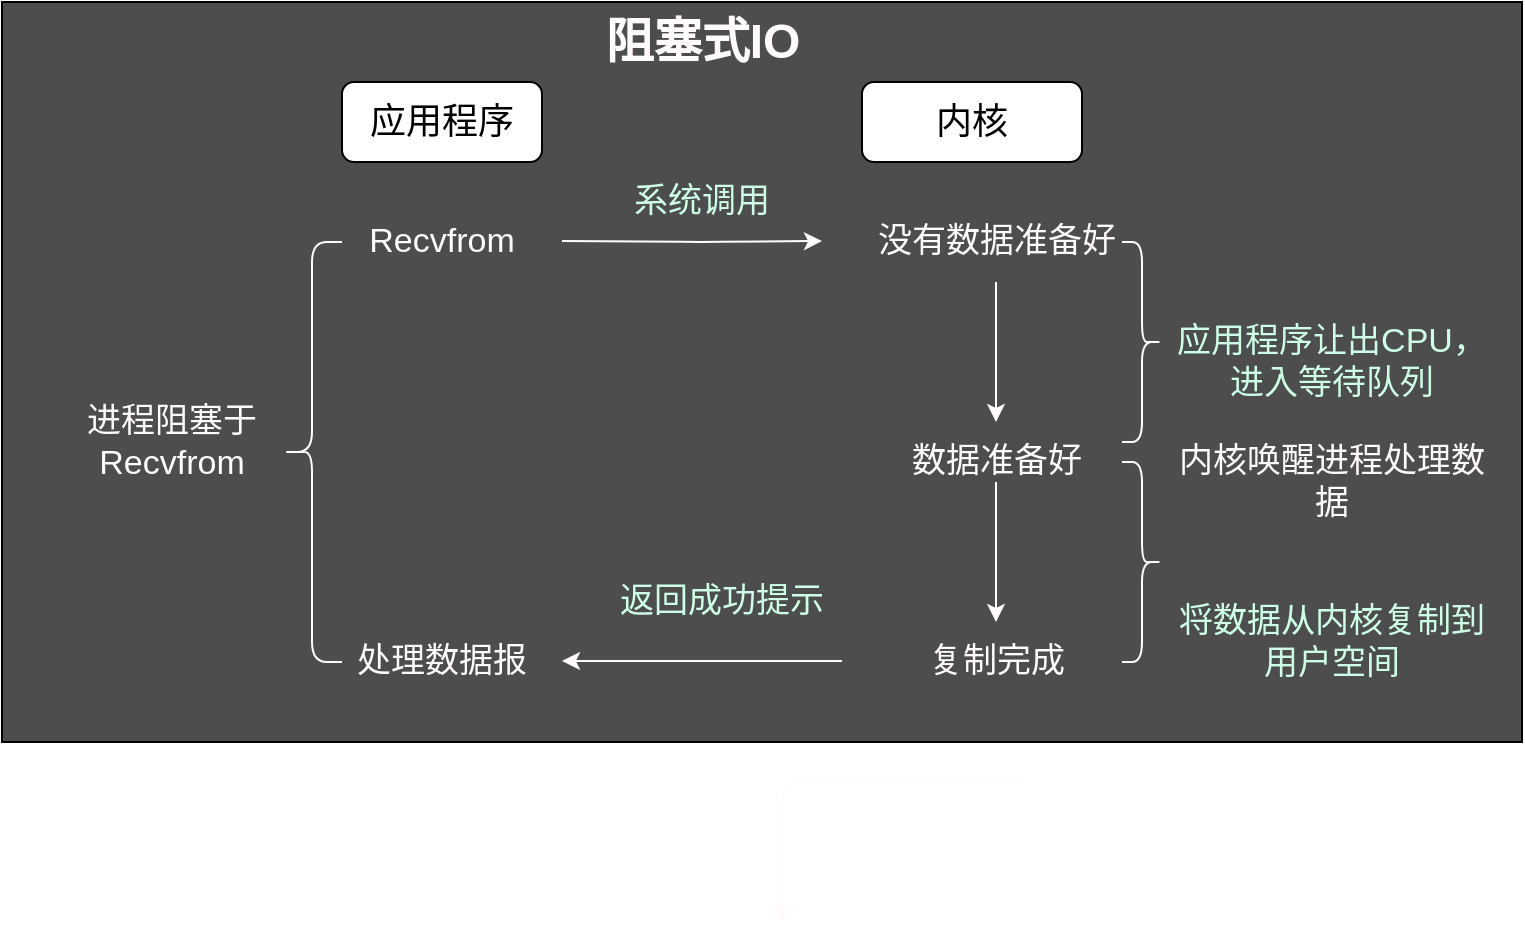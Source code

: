 <mxfile version="13.1.11" type="device"><diagram id="3cTOS-0iJoNdP4_z7SD5" name="第 1 页"><mxGraphModel dx="793" dy="490" grid="1" gridSize="10" guides="1" tooltips="1" connect="1" arrows="1" fold="1" page="1" pageScale="1" pageWidth="827" pageHeight="1169" math="0" shadow="0"><root><mxCell id="0"/><mxCell id="1" parent="0"/><mxCell id="k6EhpjdmmswwRI-h-jOS-1" value="" style="rounded=0;whiteSpace=wrap;html=1;fillColor=#4D4D4D;" vertex="1" parent="1"><mxGeometry x="160" y="80" width="760" height="370" as="geometry"/></mxCell><mxCell id="k6EhpjdmmswwRI-h-jOS-8" value="&lt;font style=&quot;font-size: 18px&quot;&gt;应用程序&lt;/font&gt;" style="rounded=1;whiteSpace=wrap;html=1;" vertex="1" parent="1"><mxGeometry x="330" y="120" width="100" height="40" as="geometry"/></mxCell><mxCell id="k6EhpjdmmswwRI-h-jOS-13" value="&lt;font style=&quot;font-size: 18px&quot;&gt;内核&lt;/font&gt;" style="rounded=1;whiteSpace=wrap;html=1;" vertex="1" parent="1"><mxGeometry x="590" y="120" width="110" height="40" as="geometry"/></mxCell><mxCell id="k6EhpjdmmswwRI-h-jOS-14" value="" style="edgeStyle=segmentEdgeStyle;endArrow=classic;html=1;strokeColor=#FFFBFA;" edge="1" parent="1"><mxGeometry width="50" height="50" relative="1" as="geometry"><mxPoint x="670" y="470" as="sourcePoint"/><mxPoint x="550" y="540" as="targetPoint"/></mxGeometry></mxCell><mxCell id="k6EhpjdmmswwRI-h-jOS-29" value="&lt;font style=&quot;font-size: 17px&quot; color=&quot;#fffbfa&quot;&gt;Recvfrom&lt;/font&gt;" style="text;html=1;strokeColor=none;fillColor=none;align=center;verticalAlign=middle;whiteSpace=wrap;rounded=0;" vertex="1" parent="1"><mxGeometry x="360" y="190" width="40" height="20" as="geometry"/></mxCell><mxCell id="k6EhpjdmmswwRI-h-jOS-32" value="" style="endArrow=classic;html=1;strokeColor=#FFFBFA;" edge="1" parent="1"><mxGeometry width="50" height="50" relative="1" as="geometry"><mxPoint x="440" y="199.5" as="sourcePoint"/><mxPoint x="570" y="199.5" as="targetPoint"/><Array as="points"><mxPoint x="510" y="200"/></Array></mxGeometry></mxCell><mxCell id="k6EhpjdmmswwRI-h-jOS-33" value="&lt;font style=&quot;font-size: 17px&quot; color=&quot;#fffbfa&quot;&gt;没有数据准备好&lt;/font&gt;" style="text;html=1;strokeColor=none;fillColor=none;align=center;verticalAlign=middle;whiteSpace=wrap;rounded=0;" vertex="1" parent="1"><mxGeometry x="590" y="190" width="135" height="20" as="geometry"/></mxCell><mxCell id="k6EhpjdmmswwRI-h-jOS-34" value="&lt;font style=&quot;font-size: 17px&quot; color=&quot;#ccffe6&quot;&gt;系统调用&lt;/font&gt;" style="text;html=1;strokeColor=none;fillColor=none;align=center;verticalAlign=middle;whiteSpace=wrap;rounded=0;" vertex="1" parent="1"><mxGeometry x="470" y="170" width="80" height="20" as="geometry"/></mxCell><mxCell id="k6EhpjdmmswwRI-h-jOS-35" value="&lt;font style=&quot;font-size: 17px&quot; color=&quot;#fffbfa&quot;&gt;处理数据报&lt;/font&gt;" style="text;html=1;strokeColor=none;fillColor=none;align=center;verticalAlign=middle;whiteSpace=wrap;rounded=0;" vertex="1" parent="1"><mxGeometry x="330" y="400" width="100" height="20" as="geometry"/></mxCell><mxCell id="k6EhpjdmmswwRI-h-jOS-36" value="" style="shape=curlyBracket;whiteSpace=wrap;html=1;rounded=1;strokeColor=#FFFBFA;" vertex="1" parent="1"><mxGeometry x="300" y="200" width="30" height="210" as="geometry"/></mxCell><mxCell id="k6EhpjdmmswwRI-h-jOS-37" value="" style="endArrow=classic;html=1;strokeColor=#FFFBFA;" edge="1" parent="1"><mxGeometry width="50" height="50" relative="1" as="geometry"><mxPoint x="657" y="220" as="sourcePoint"/><mxPoint x="657" y="290" as="targetPoint"/></mxGeometry></mxCell><mxCell id="k6EhpjdmmswwRI-h-jOS-38" value="&lt;font style=&quot;font-size: 17px&quot; color=&quot;#fffbfa&quot;&gt;数据准备好&lt;/font&gt;" style="text;html=1;strokeColor=none;fillColor=none;align=center;verticalAlign=middle;whiteSpace=wrap;rounded=0;" vertex="1" parent="1"><mxGeometry x="590" y="300" width="135" height="20" as="geometry"/></mxCell><mxCell id="k6EhpjdmmswwRI-h-jOS-39" value="" style="endArrow=classic;html=1;strokeColor=#FFFBFA;" edge="1" parent="1"><mxGeometry width="50" height="50" relative="1" as="geometry"><mxPoint x="657" y="320" as="sourcePoint"/><mxPoint x="657" y="390" as="targetPoint"/></mxGeometry></mxCell><mxCell id="k6EhpjdmmswwRI-h-jOS-40" value="&lt;font style=&quot;font-size: 17px&quot; color=&quot;#fffbfa&quot;&gt;复制完成&lt;/font&gt;" style="text;html=1;strokeColor=none;fillColor=none;align=center;verticalAlign=middle;whiteSpace=wrap;rounded=0;" vertex="1" parent="1"><mxGeometry x="590" y="400" width="135" height="20" as="geometry"/></mxCell><mxCell id="k6EhpjdmmswwRI-h-jOS-43" value="" style="endArrow=classic;html=1;strokeColor=#FFFBFA;" edge="1" parent="1"><mxGeometry width="50" height="50" relative="1" as="geometry"><mxPoint x="580" y="409.5" as="sourcePoint"/><mxPoint x="440" y="409.5" as="targetPoint"/></mxGeometry></mxCell><mxCell id="k6EhpjdmmswwRI-h-jOS-44" value="&lt;font color=&quot;#fffbfa&quot;&gt;阻塞式IO&lt;/font&gt;" style="text;strokeColor=none;fillColor=none;html=1;fontSize=24;fontStyle=1;verticalAlign=middle;align=center;" vertex="1" parent="1"><mxGeometry x="460" y="80" width="100" height="40" as="geometry"/></mxCell><mxCell id="k6EhpjdmmswwRI-h-jOS-45" value="&lt;font style=&quot;font-size: 17px&quot; color=&quot;#fffbfa&quot;&gt;进程阻塞于Recvfrom&lt;/font&gt;" style="text;html=1;strokeColor=none;fillColor=none;align=center;verticalAlign=middle;whiteSpace=wrap;rounded=0;" vertex="1" parent="1"><mxGeometry x="190" y="290" width="110" height="20" as="geometry"/></mxCell><mxCell id="k6EhpjdmmswwRI-h-jOS-46" value="&lt;font style=&quot;font-size: 17px&quot; color=&quot;#ccffe6&quot;&gt;返回成功提示&lt;/font&gt;" style="text;html=1;strokeColor=none;fillColor=none;align=center;verticalAlign=middle;whiteSpace=wrap;rounded=0;" vertex="1" parent="1"><mxGeometry x="460" y="370" width="120" height="20" as="geometry"/></mxCell><mxCell id="k6EhpjdmmswwRI-h-jOS-47" value="" style="shape=curlyBracket;whiteSpace=wrap;html=1;rounded=1;strokeColor=#FFFBFA;rotation=-180;" vertex="1" parent="1"><mxGeometry x="720" y="200" width="20" height="100" as="geometry"/></mxCell><mxCell id="k6EhpjdmmswwRI-h-jOS-48" value="&lt;font style=&quot;font-size: 17px&quot; color=&quot;#ccffe6&quot;&gt;应用程序让出CPU，进入等待队列&lt;/font&gt;" style="text;html=1;strokeColor=none;fillColor=none;align=center;verticalAlign=middle;whiteSpace=wrap;rounded=0;" vertex="1" parent="1"><mxGeometry x="740" y="250" width="170" height="20" as="geometry"/></mxCell><mxCell id="k6EhpjdmmswwRI-h-jOS-49" value="" style="shape=curlyBracket;whiteSpace=wrap;html=1;rounded=1;strokeColor=#FFFBFA;rotation=-180;" vertex="1" parent="1"><mxGeometry x="720" y="310" width="20" height="100" as="geometry"/></mxCell><mxCell id="k6EhpjdmmswwRI-h-jOS-52" value="&lt;span style=&quot;font-size: 17px&quot;&gt;&lt;font color=&quot;#fffbfa&quot;&gt;内核唤醒进程处理数据&lt;/font&gt;&lt;/span&gt;" style="text;html=1;strokeColor=none;fillColor=none;align=center;verticalAlign=middle;whiteSpace=wrap;rounded=0;" vertex="1" parent="1"><mxGeometry x="740" y="310" width="170" height="20" as="geometry"/></mxCell><mxCell id="k6EhpjdmmswwRI-h-jOS-53" value="&lt;font color=&quot;#ccffe6&quot;&gt;&lt;span style=&quot;font-size: 17px&quot;&gt;将数据从内核复制到用户空间&lt;/span&gt;&lt;/font&gt;" style="text;html=1;strokeColor=none;fillColor=none;align=center;verticalAlign=middle;whiteSpace=wrap;rounded=0;" vertex="1" parent="1"><mxGeometry x="740" y="390" width="170" height="20" as="geometry"/></mxCell></root></mxGraphModel></diagram></mxfile>